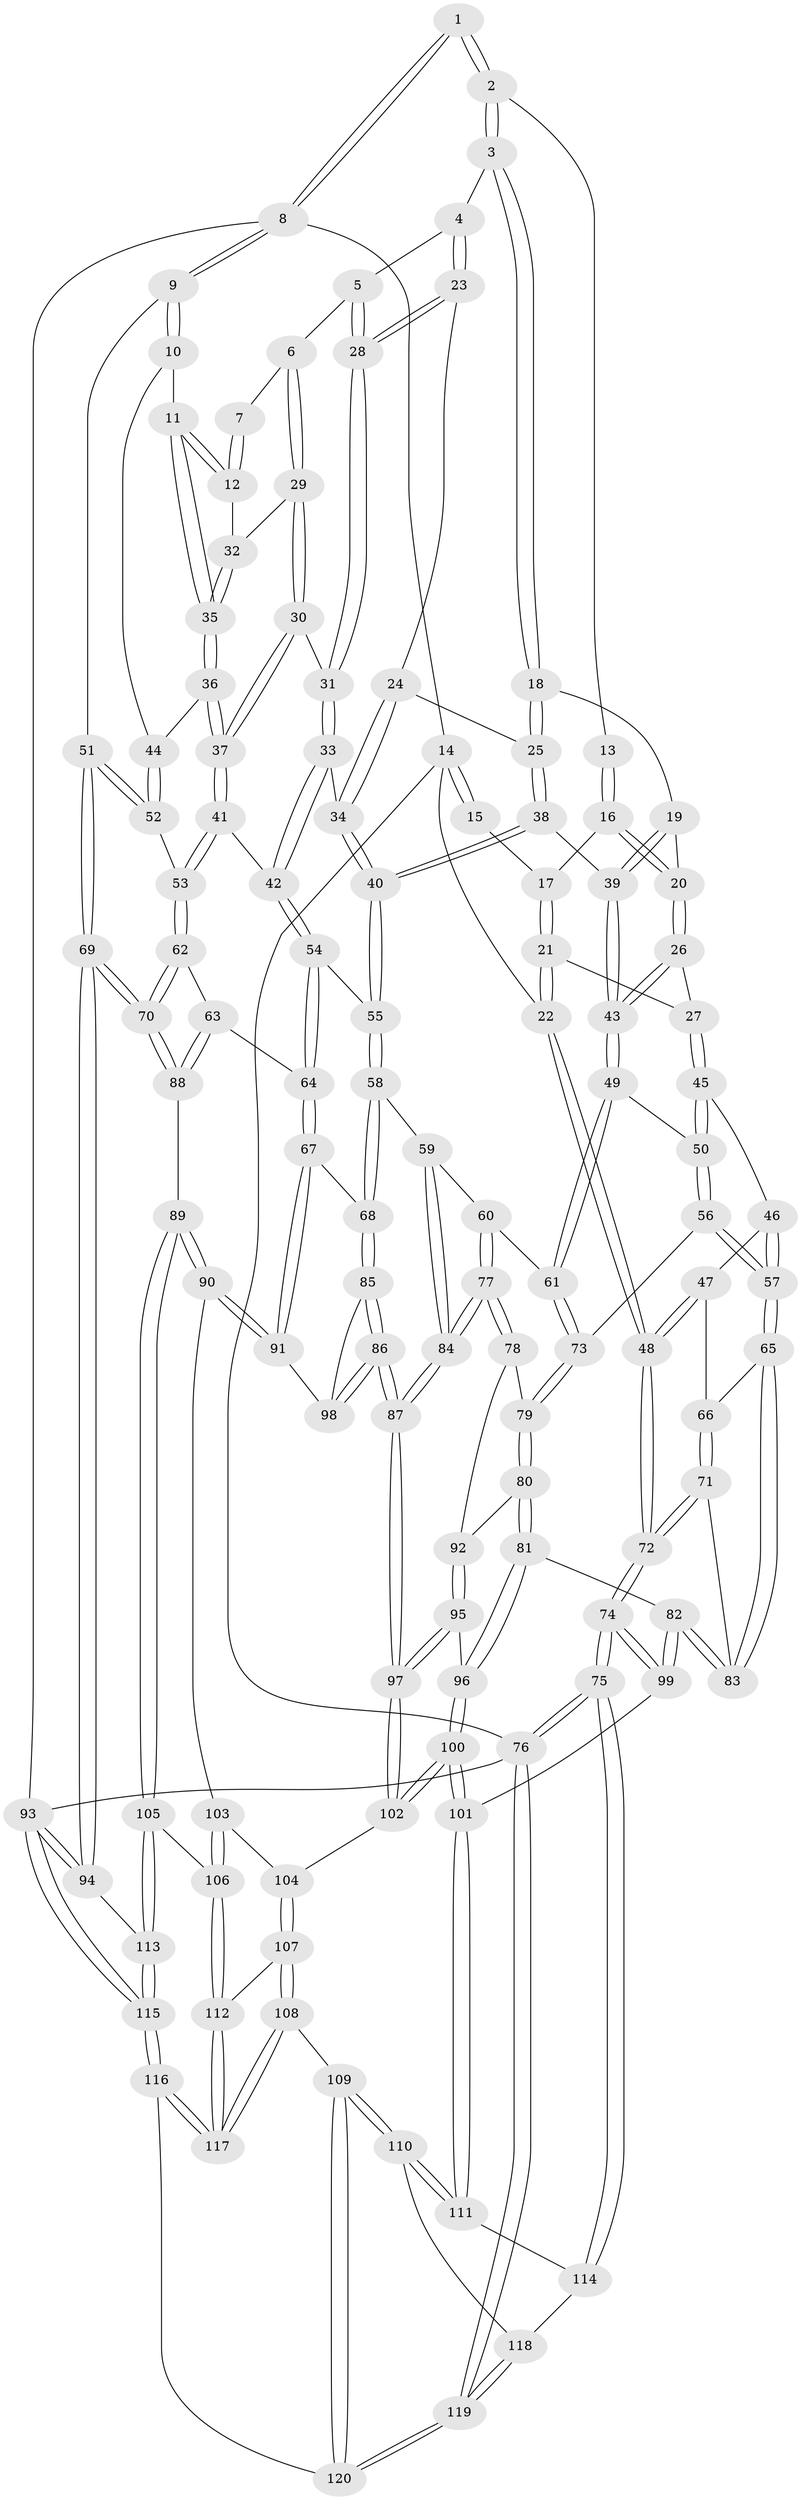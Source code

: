 // Generated by graph-tools (version 1.1) at 2025/03/03/09/25 03:03:29]
// undirected, 120 vertices, 297 edges
graph export_dot {
graph [start="1"]
  node [color=gray90,style=filled];
  1 [pos="+0.8504484197099351+0"];
  2 [pos="+0.4806321108195516+0"];
  3 [pos="+0.49525935282256456+0"];
  4 [pos="+0.5342443828276771+0"];
  5 [pos="+0.7082519935709866+0.09795812808207874"];
  6 [pos="+0.7360916166725996+0.10043187486798599"];
  7 [pos="+0.8162333375206946+0"];
  8 [pos="+1+0"];
  9 [pos="+1+0.07396583574443698"];
  10 [pos="+1+0.12251010653675956"];
  11 [pos="+0.9302393198936592+0.12739904126519658"];
  12 [pos="+0.8903286250374811+0.12142397260273821"];
  13 [pos="+0.3834005899390162+0"];
  14 [pos="+0+0"];
  15 [pos="+0.11599710300825722+0"];
  16 [pos="+0.29169240293050064+0.060894757777733274"];
  17 [pos="+0.19670421525715887+0.09113604631282472"];
  18 [pos="+0.3872655400397222+0.18135324619670656"];
  19 [pos="+0.3837537272925377+0.1823298565844088"];
  20 [pos="+0.30698601407665016+0.18583692445938085"];
  21 [pos="+0.08492604645818397+0.14092742546813147"];
  22 [pos="+0+0"];
  23 [pos="+0.5358272081721862+0.08049195753365332"];
  24 [pos="+0.5222880001933057+0.11999003232464721"];
  25 [pos="+0.4514864329246829+0.19373115914052505"];
  26 [pos="+0.29115462680765974+0.20665995657845598"];
  27 [pos="+0.13523531332849625+0.2148469391803952"];
  28 [pos="+0.6433921638930445+0.19002491042066444"];
  29 [pos="+0.7848092635913384+0.15682067739209482"];
  30 [pos="+0.7757209073404433+0.1919295694956937"];
  31 [pos="+0.6436910266368546+0.20374590597287304"];
  32 [pos="+0.84236212493141+0.1447040608541821"];
  33 [pos="+0.6309073703977638+0.24553852434240106"];
  34 [pos="+0.5745050962500166+0.2651169420665374"];
  35 [pos="+0.8744021978594915+0.25487517690557826"];
  36 [pos="+0.8727007052334935+0.2777213025880911"];
  37 [pos="+0.7799647153380761+0.3099501282717954"];
  38 [pos="+0.5008785857873392+0.3076766000789488"];
  39 [pos="+0.42031093672018477+0.33442489263118774"];
  40 [pos="+0.524647740261753+0.31303269431702846"];
  41 [pos="+0.7741376315326856+0.31837615997271207"];
  42 [pos="+0.7501312628259542+0.3282641061827613"];
  43 [pos="+0.3320584396870572+0.38341221670040093"];
  44 [pos="+0.880542061937847+0.2788961708884238"];
  45 [pos="+0.125127810517427+0.2871535389972507"];
  46 [pos="+0.07871630394443939+0.3288943419630463"];
  47 [pos="+0+0.3467053097305413"];
  48 [pos="+0+0.3248633468880947"];
  49 [pos="+0.33193488158679285+0.38366811664357064"];
  50 [pos="+0.19652171995757192+0.3516585849284259"];
  51 [pos="+1+0.3629506653570617"];
  52 [pos="+1+0.36464161391025174"];
  53 [pos="+0.8794862393167849+0.42673633741697414"];
  54 [pos="+0.7182573269045404+0.3767003570152713"];
  55 [pos="+0.5328849548102631+0.3299592891006314"];
  56 [pos="+0.1338313627511809+0.47078339863303525"];
  57 [pos="+0.11242951736880685+0.48358384481102845"];
  58 [pos="+0.5574417358404863+0.46571120380587416"];
  59 [pos="+0.5132747590434728+0.4785500375081137"];
  60 [pos="+0.3448388317413316+0.4109366106613397"];
  61 [pos="+0.33256472511380497+0.3964696020509257"];
  62 [pos="+0.8639140575165281+0.48288513354438584"];
  63 [pos="+0.8329258273043941+0.5004547750867584"];
  64 [pos="+0.6847410318006735+0.4835109941405565"];
  65 [pos="+0.11226039044259967+0.4838660375449884"];
  66 [pos="+0.056822775518979116+0.46536423640181257"];
  67 [pos="+0.6538208987894771+0.5123394755807984"];
  68 [pos="+0.6281427749805495+0.5064390010585308"];
  69 [pos="+1+0.6774040191339461"];
  70 [pos="+1+0.6627609321006297"];
  71 [pos="+0+0.49726263366032386"];
  72 [pos="+0+0.4966366689572895"];
  73 [pos="+0.28086117702532376+0.45297333090768904"];
  74 [pos="+0+0.8292044766845004"];
  75 [pos="+0+0.8391456875127234"];
  76 [pos="+0+1"];
  77 [pos="+0.39559304972824244+0.5809207757026756"];
  78 [pos="+0.32852641979931735+0.5717686346535038"];
  79 [pos="+0.2619785237997821+0.5280681696260558"];
  80 [pos="+0.2343286317739101+0.5579745800784947"];
  81 [pos="+0.1886371414592856+0.576283297169744"];
  82 [pos="+0.1140031895070462+0.5599395528436517"];
  83 [pos="+0.11264949654220477+0.5545678089036872"];
  84 [pos="+0.4167883697474235+0.6048304220711122"];
  85 [pos="+0.5213937593270643+0.6069814998969482"];
  86 [pos="+0.4549559428269371+0.6561357457063474"];
  87 [pos="+0.4309571474632466+0.6696734476525836"];
  88 [pos="+0.813571907821629+0.69648600213487"];
  89 [pos="+0.7611608995749505+0.7209047294188483"];
  90 [pos="+0.7077659208870276+0.6783133091833814"];
  91 [pos="+0.687735590731123+0.6337512618715236"];
  92 [pos="+0.28102882105231974+0.6083371562793686"];
  93 [pos="+1+1"];
  94 [pos="+1+0.7723691082332305"];
  95 [pos="+0.2823590433720735+0.6184414150775002"];
  96 [pos="+0.23773288880247123+0.683751276746426"];
  97 [pos="+0.43043054311716694+0.672560962963412"];
  98 [pos="+0.6007306646811134+0.6347849582501209"];
  99 [pos="+0.030888474373615273+0.711429283052016"];
  100 [pos="+0.2410169184903794+0.7751003406654661"];
  101 [pos="+0.23813025008461983+0.7788117820703603"];
  102 [pos="+0.4302210691248121+0.6792325208652055"];
  103 [pos="+0.5405106159354129+0.7306955163822964"];
  104 [pos="+0.4711448584409219+0.7291454980937502"];
  105 [pos="+0.7522335594016561+0.8083223052473716"];
  106 [pos="+0.6268010375984528+0.8577074997137236"];
  107 [pos="+0.4698757620176207+0.8651523213122849"];
  108 [pos="+0.4388311579431752+0.9053815527051663"];
  109 [pos="+0.37955417033984284+0.9518689569667493"];
  110 [pos="+0.3440567959593447+0.9220012859379815"];
  111 [pos="+0.24428671005702313+0.819970593055869"];
  112 [pos="+0.602314982892573+0.8783589935644276"];
  113 [pos="+0.7948335691219005+0.8930071343808217"];
  114 [pos="+0.1716110692145988+0.8989044997412564"];
  115 [pos="+0.8198633157683411+1"];
  116 [pos="+0.6999335084413894+1"];
  117 [pos="+0.6126439779975635+1"];
  118 [pos="+0.1568977819133299+0.9939158171763636"];
  119 [pos="+0.04102552094212226+1"];
  120 [pos="+0.36948055871906155+1"];
  1 -- 2;
  1 -- 2;
  1 -- 8;
  1 -- 8;
  2 -- 3;
  2 -- 3;
  2 -- 13;
  3 -- 4;
  3 -- 18;
  3 -- 18;
  4 -- 5;
  4 -- 23;
  4 -- 23;
  5 -- 6;
  5 -- 28;
  5 -- 28;
  6 -- 7;
  6 -- 29;
  6 -- 29;
  7 -- 12;
  7 -- 12;
  8 -- 9;
  8 -- 9;
  8 -- 14;
  8 -- 93;
  9 -- 10;
  9 -- 10;
  9 -- 51;
  10 -- 11;
  10 -- 44;
  11 -- 12;
  11 -- 12;
  11 -- 35;
  11 -- 35;
  12 -- 32;
  13 -- 16;
  13 -- 16;
  14 -- 15;
  14 -- 15;
  14 -- 22;
  14 -- 76;
  15 -- 17;
  16 -- 17;
  16 -- 20;
  16 -- 20;
  17 -- 21;
  17 -- 21;
  18 -- 19;
  18 -- 25;
  18 -- 25;
  19 -- 20;
  19 -- 39;
  19 -- 39;
  20 -- 26;
  20 -- 26;
  21 -- 22;
  21 -- 22;
  21 -- 27;
  22 -- 48;
  22 -- 48;
  23 -- 24;
  23 -- 28;
  23 -- 28;
  24 -- 25;
  24 -- 34;
  24 -- 34;
  25 -- 38;
  25 -- 38;
  26 -- 27;
  26 -- 43;
  26 -- 43;
  27 -- 45;
  27 -- 45;
  28 -- 31;
  28 -- 31;
  29 -- 30;
  29 -- 30;
  29 -- 32;
  30 -- 31;
  30 -- 37;
  30 -- 37;
  31 -- 33;
  31 -- 33;
  32 -- 35;
  32 -- 35;
  33 -- 34;
  33 -- 42;
  33 -- 42;
  34 -- 40;
  34 -- 40;
  35 -- 36;
  35 -- 36;
  36 -- 37;
  36 -- 37;
  36 -- 44;
  37 -- 41;
  37 -- 41;
  38 -- 39;
  38 -- 40;
  38 -- 40;
  39 -- 43;
  39 -- 43;
  40 -- 55;
  40 -- 55;
  41 -- 42;
  41 -- 53;
  41 -- 53;
  42 -- 54;
  42 -- 54;
  43 -- 49;
  43 -- 49;
  44 -- 52;
  44 -- 52;
  45 -- 46;
  45 -- 50;
  45 -- 50;
  46 -- 47;
  46 -- 57;
  46 -- 57;
  47 -- 48;
  47 -- 48;
  47 -- 66;
  48 -- 72;
  48 -- 72;
  49 -- 50;
  49 -- 61;
  49 -- 61;
  50 -- 56;
  50 -- 56;
  51 -- 52;
  51 -- 52;
  51 -- 69;
  51 -- 69;
  52 -- 53;
  53 -- 62;
  53 -- 62;
  54 -- 55;
  54 -- 64;
  54 -- 64;
  55 -- 58;
  55 -- 58;
  56 -- 57;
  56 -- 57;
  56 -- 73;
  57 -- 65;
  57 -- 65;
  58 -- 59;
  58 -- 68;
  58 -- 68;
  59 -- 60;
  59 -- 84;
  59 -- 84;
  60 -- 61;
  60 -- 77;
  60 -- 77;
  61 -- 73;
  61 -- 73;
  62 -- 63;
  62 -- 70;
  62 -- 70;
  63 -- 64;
  63 -- 88;
  63 -- 88;
  64 -- 67;
  64 -- 67;
  65 -- 66;
  65 -- 83;
  65 -- 83;
  66 -- 71;
  66 -- 71;
  67 -- 68;
  67 -- 91;
  67 -- 91;
  68 -- 85;
  68 -- 85;
  69 -- 70;
  69 -- 70;
  69 -- 94;
  69 -- 94;
  70 -- 88;
  70 -- 88;
  71 -- 72;
  71 -- 72;
  71 -- 83;
  72 -- 74;
  72 -- 74;
  73 -- 79;
  73 -- 79;
  74 -- 75;
  74 -- 75;
  74 -- 99;
  74 -- 99;
  75 -- 76;
  75 -- 76;
  75 -- 114;
  75 -- 114;
  76 -- 119;
  76 -- 119;
  76 -- 93;
  77 -- 78;
  77 -- 78;
  77 -- 84;
  77 -- 84;
  78 -- 79;
  78 -- 92;
  79 -- 80;
  79 -- 80;
  80 -- 81;
  80 -- 81;
  80 -- 92;
  81 -- 82;
  81 -- 96;
  81 -- 96;
  82 -- 83;
  82 -- 83;
  82 -- 99;
  82 -- 99;
  84 -- 87;
  84 -- 87;
  85 -- 86;
  85 -- 86;
  85 -- 98;
  86 -- 87;
  86 -- 87;
  86 -- 98;
  86 -- 98;
  87 -- 97;
  87 -- 97;
  88 -- 89;
  89 -- 90;
  89 -- 90;
  89 -- 105;
  89 -- 105;
  90 -- 91;
  90 -- 91;
  90 -- 103;
  91 -- 98;
  92 -- 95;
  92 -- 95;
  93 -- 94;
  93 -- 94;
  93 -- 115;
  93 -- 115;
  94 -- 113;
  95 -- 96;
  95 -- 97;
  95 -- 97;
  96 -- 100;
  96 -- 100;
  97 -- 102;
  97 -- 102;
  99 -- 101;
  100 -- 101;
  100 -- 101;
  100 -- 102;
  100 -- 102;
  101 -- 111;
  101 -- 111;
  102 -- 104;
  103 -- 104;
  103 -- 106;
  103 -- 106;
  104 -- 107;
  104 -- 107;
  105 -- 106;
  105 -- 113;
  105 -- 113;
  106 -- 112;
  106 -- 112;
  107 -- 108;
  107 -- 108;
  107 -- 112;
  108 -- 109;
  108 -- 117;
  108 -- 117;
  109 -- 110;
  109 -- 110;
  109 -- 120;
  109 -- 120;
  110 -- 111;
  110 -- 111;
  110 -- 118;
  111 -- 114;
  112 -- 117;
  112 -- 117;
  113 -- 115;
  113 -- 115;
  114 -- 118;
  115 -- 116;
  115 -- 116;
  116 -- 117;
  116 -- 117;
  116 -- 120;
  118 -- 119;
  118 -- 119;
  119 -- 120;
  119 -- 120;
}
